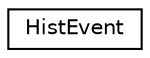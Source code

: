 digraph "Graphical Class Hierarchy"
{
 // LATEX_PDF_SIZE
  edge [fontname="Helvetica",fontsize="10",labelfontname="Helvetica",labelfontsize="10"];
  node [fontname="Helvetica",fontsize="10",shape=record];
  rankdir="LR";
  Node0 [label="HistEvent",height=0.2,width=0.4,color="black", fillcolor="white", style="filled",URL="$classHistEvent.html",tooltip=" "];
}
